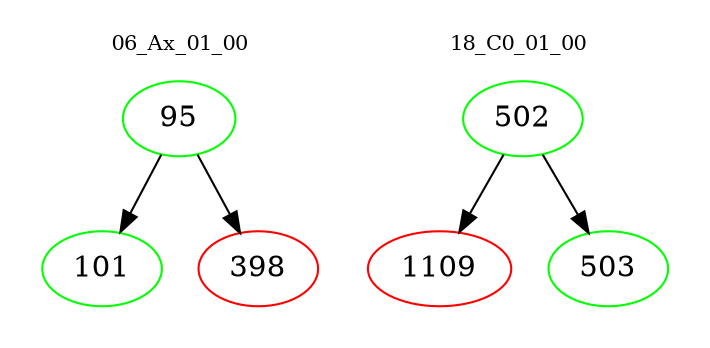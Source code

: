 digraph{
subgraph cluster_0 {
color = white
label = "06_Ax_01_00";
fontsize=10;
T0_95 [label="95", color="green"]
T0_95 -> T0_101 [color="black"]
T0_101 [label="101", color="green"]
T0_95 -> T0_398 [color="black"]
T0_398 [label="398", color="red"]
}
subgraph cluster_1 {
color = white
label = "18_C0_01_00";
fontsize=10;
T1_502 [label="502", color="green"]
T1_502 -> T1_1109 [color="black"]
T1_1109 [label="1109", color="red"]
T1_502 -> T1_503 [color="black"]
T1_503 [label="503", color="green"]
}
}
